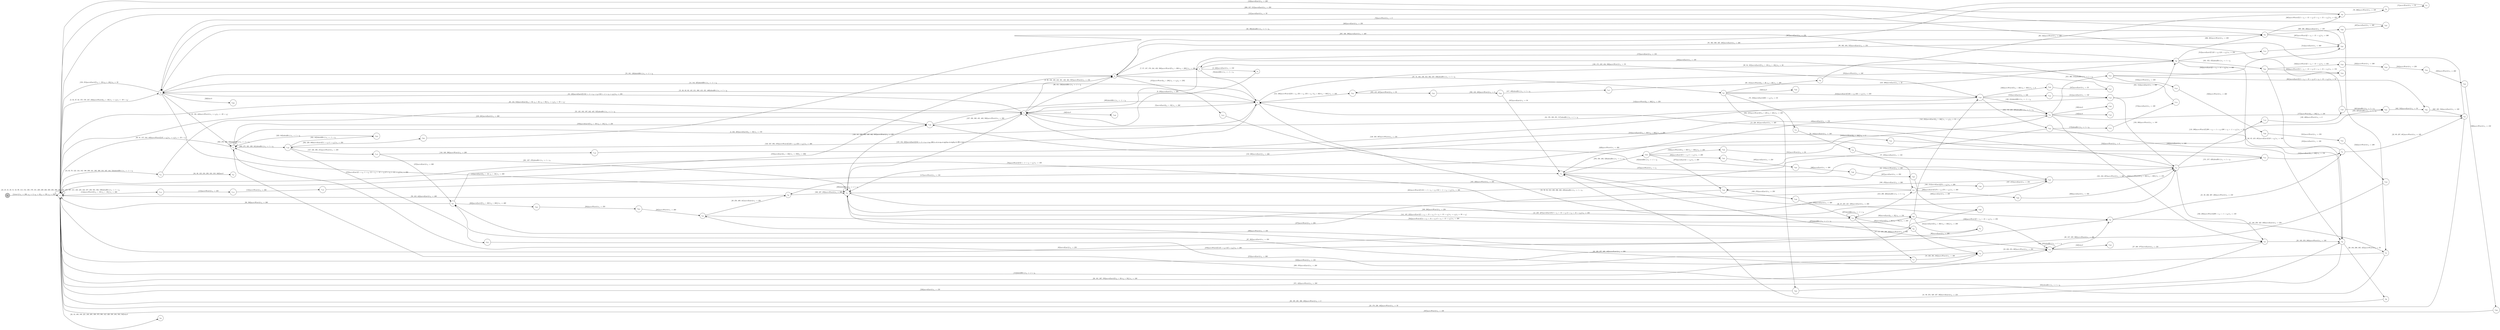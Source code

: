 digraph EFSM{
  graph [rankdir="LR", fontname="Latin Modern Math"];
  node [color="black", fillcolor="white", shape="circle", style="filled", fontname="Latin Modern Math"];
  edge [fontname="Latin Modern Math"];

  s0[fillcolor="gray", label=<s<sub>0</sub>>];
  s1[label=<s<sub>1</sub>>];
  s2[label=<s<sub>2</sub>>];
  s3[label=<s<sub>3</sub>>];
  s4[label=<s<sub>4</sub>>];
  s5[label=<s<sub>5</sub>>];
  s6[label=<s<sub>6</sub>>];
  s7[label=<s<sub>7</sub>>];
  s8[label=<s<sub>8</sub>>];
  s11[label=<s<sub>11</sub>>];
  s12[label=<s<sub>12</sub>>];
  s16[label=<s<sub>16</sub>>];
  s17[label=<s<sub>17</sub>>];
  s18[label=<s<sub>18</sub>>];
  s19[label=<s<sub>19</sub>>];
  s20[label=<s<sub>20</sub>>];
  s21[label=<s<sub>21</sub>>];
  s22[label=<s<sub>22</sub>>];
  s27[label=<s<sub>27</sub>>];
  s28[label=<s<sub>28</sub>>];
  s29[label=<s<sub>29</sub>>];
  s32[label=<s<sub>32</sub>>];
  s39[label=<s<sub>39</sub>>];
  s41[label=<s<sub>41</sub>>];
  s44[label=<s<sub>44</sub>>];
  s47[label=<s<sub>47</sub>>];
  s48[label=<s<sub>48</sub>>];
  s49[label=<s<sub>49</sub>>];
  s54[label=<s<sub>54</sub>>];
  s60[label=<s<sub>60</sub>>];
  s61[label=<s<sub>61</sub>>];
  s64[label=<s<sub>64</sub>>];
  s67[label=<s<sub>67</sub>>];
  s68[label=<s<sub>68</sub>>];
  s69[label=<s<sub>69</sub>>];
  s70[label=<s<sub>70</sub>>];
  s71[label=<s<sub>71</sub>>];
  s75[label=<s<sub>75</sub>>];
  s76[label=<s<sub>76</sub>>];
  s77[label=<s<sub>77</sub>>];
  s91[label=<s<sub>91</sub>>];
  s95[label=<s<sub>95</sub>>];
  s97[label=<s<sub>97</sub>>];
  s106[label=<s<sub>106</sub>>];
  s107[label=<s<sub>107</sub>>];
  s108[label=<s<sub>108</sub>>];
  s109[label=<s<sub>109</sub>>];
  s114[label=<s<sub>114</sub>>];
  s115[label=<s<sub>115</sub>>];
  s116[label=<s<sub>116</sub>>];
  s119[label=<s<sub>119</sub>>];
  s120[label=<s<sub>120</sub>>];
  s126[label=<s<sub>126</sub>>];
  s138[label=<s<sub>138</sub>>];
  s140[label=<s<sub>140</sub>>];
  s146[label=<s<sub>146</sub>>];
  s147[label=<s<sub>147</sub>>];
  s148[label=<s<sub>148</sub>>];
  s149[label=<s<sub>149</sub>>];
  s151[label=<s<sub>151</sub>>];
  s163[label=<s<sub>163</sub>>];
  s164[label=<s<sub>164</sub>>];
  s173[label=<s<sub>173</sub>>];
  s174[label=<s<sub>174</sub>>];
  s199[label=<s<sub>199</sub>>];
  s204[label=<s<sub>204</sub>>];
  s207[label=<s<sub>207</sub>>];
  s246[label=<s<sub>246</sub>>];
  s247[label=<s<sub>247</sub>>];
  s272[label=<s<sub>272</sub>>];
  s276[label=<s<sub>276</sub>>];
  s283[label=<s<sub>283</sub>>];
  s284[label=<s<sub>284</sub>>];
  s299[label=<s<sub>299</sub>>];
  s315[label=<s<sub>315</sub>>];
  s322[label=<s<sub>322</sub>>];
  s326[label=<s<sub>326</sub>>];
  s331[label=<s<sub>331</sub>>];
  s332[label=<s<sub>332</sub>>];
  s333[label=<s<sub>333</sub>>];
  s334[label=<s<sub>334</sub>>];
  s335[label=<s<sub>335</sub>>];
  s336[label=<s<sub>336</sub>>];
  s353[label=<s<sub>353</sub>>];
  s354[label=<s<sub>354</sub>>];
  s355[label=<s<sub>355</sub>>];
  s356[label=<s<sub>356</sub>>];
  s361[label=<s<sub>361</sub>>];
  s369[label=<s<sub>369</sub>>];
  s383[label=<s<sub>383</sub>>];
  s401[label=<s<sub>401</sub>>];
  s417[label=<s<sub>417</sub>>];
  s446[label=<s<sub>446</sub>>];
  s467[label=<s<sub>467</sub>>];
  s474[label=<s<sub>474</sub>>];
  s494[label=<s<sub>494</sub>>];
  s495[label=<s<sub>495</sub>>];
  s496[label=<s<sub>496</sub>>];
  s497[label=<s<sub>497</sub>>];
  s498[label=<s<sub>498</sub>>];
  s510[label=<s<sub>510</sub>>];
  s513[label=<s<sub>513</sub>>];
  s519[label=<s<sub>519</sub>>];
  s520[label=<s<sub>520</sub>>];
  s521[label=<s<sub>521</sub>>];
  s522[label=<s<sub>522</sub>>];
  s528[label=<s<sub>528</sub>>];
  s530[label=<s<sub>530</sub>>];
  s531[label=<s<sub>531</sub>>];

  s0->s1[label=<<i> [1]start:2/o<sub>1</sub> := 200, o<sub>2</sub> := 3, o<sub>3</sub> := 0&#91;r<sub>3</sub> := 150, r<sub>2</sub> := 250&#93;</i>>];
  s4->s5[label=<<i> [5]moveEast:0&#91;r<sub>3</sub> &gt; -50&#93;/o<sub>1</sub> := 200</i>>];
  s7->s8[label=<<i> [8, 249]moveEast:0/o<sub>1</sub> := 150</i>>];
  s8->s5[label=<<i> [9, 250]moveEast:0/o<sub>1</sub> := 200</i>>];
  s5->s2[label=<<i> [10, 128]moveEast:0&#91;!(152 &gt; -1 &times; r<sub>3</sub> + r<sub>2</sub>&or;152 &gt; -1 &times; r<sub>3</sub> + r<sub>2</sub>)&#93;/o<sub>1</sub> := 250</i>>];
  s2->s11[label=<<i> [11]moveEast:0&#91;r<sub>3</sub> &gt; -50, r<sub>3</sub> &gt; -50&#93;/o<sub>1</sub> := 300</i>>];
  s11->s12[label=<<i> [12, 228, 427]moveEast:0&#91;!(2 &times; r<sub>3</sub> &gt; -51 + r<sub>2</sub>&or;2 &times; r<sub>3</sub> &gt; -51 + r<sub>2</sub>)&#93;/o<sub>1</sub> := 350</i>>];
  s4->s2[label=<<i> [14, 144, 325]shieldHit:1/o<sub>1</sub> := -1 + i<sub>0</sub></i>>];
  s12->s5[label=<<i> [43]shieldHit:1/o<sub>1</sub> := -1 + i<sub>0</sub></i>>];
  s44->s41[label=<<i> [45]moveEast:0/o<sub>1</sub> := 150</i>>];
  s41->s20[label=<<i> [46, 87, 255, 421, 438]moveEast:0/o<sub>1</sub> := 200</i>>];
  s7->s4[label=<<i> [58]shieldHit:1/o<sub>1</sub> := -1 + i<sub>0</sub></i>>];
  s16->s60[label=<<i> [60]moveEast:0&#91;r<sub>3</sub> &gt; 50&#93;/o<sub>1</sub> := 150</i>>];
  s60->s61[label=<<i> [61]moveEast:0&#91;!(r<sub>2</sub> &gt; 302&or;r<sub>2</sub> &gt; 302)&#93;/o<sub>1</sub> := 200</i>>];
  s61->s1[label=<<i> [62]moveEast:0/o<sub>1</sub> := 250</i>>];
  s67->s68[label=<<i> [68, 131]moveWest:0&#91;r<sub>3</sub> &gt; 49, r<sub>3</sub> &gt; 49&#93;/o<sub>1</sub> := 200</i>>];
  s68->s69[label=<<i> [69, 132]moveWest:0/o<sub>1</sub> := 150</i>>];
  s69->s70[label=<<i> [70, 366]moveWest:0/o<sub>1</sub> := 100</i>>];
  s70->s71[label=<<i> [71]moveWest:0/o<sub>1</sub> := 50</i>>];
  s71->s2[label=<<i> [72]moveWest:0/o<sub>1</sub> := 0</i>>];
  s2->s6[label=<<i> [73, 101, 129]shieldHit:1/o<sub>1</sub> := -1 + i<sub>0</sub></i>>];
  s67->s75[label=<<i> [75, 103]moveEast:0&#91;301 &gt; r<sub>2</sub>&#93;/o<sub>1</sub> := 50</i>>];
  s75->s76[label=<<i> [76, 104]moveEast:0/o<sub>1</sub> := 100</i>>];
  s76->s77[label=<<i> [77, 105]moveEast:0/o<sub>1</sub> := 150</i>>];
  s77->s1[label=<<i> [78]moveWest:0&#91;152 &gt; -1 &times; r<sub>3</sub> + r<sub>2</sub>&#93;/o<sub>1</sub> := 100</i>>];
  s4->s39[label=<<i> [39, 84, 452]moveEast:0&#91;!(r<sub>3</sub> &gt; -50&or;r<sub>3</sub> &gt; -50)&#93;/o<sub>1</sub> := 50</i>>];
  s39->s28[label=<<i> [40, 85, 419, 491]moveEast:0&#91;123 &gt; r<sub>3</sub>&#93;/o<sub>1</sub> := 100</i>>];
  s20->s21[label=<<i> [21, 88, 236, 307, 480]moveWest:0/o<sub>1</sub> := 150</i>>];
  s21->s22[label=<<i> [22, 89, 237, 481]moveWest:0/o<sub>1</sub> := 100</i>>];
  s91->s2[label=<<i> [92, 392]alienHit:1/o<sub>1</sub> := 1 + i<sub>0</sub></i>>];
  s16->s95[label=<<i> [95]moveEast:0&#91;!(r<sub>3</sub> &gt; 50&or;r<sub>3</sub> &gt; 50)&#93;/o<sub>1</sub> := 250</i>>];
  s95->s18[label=<<i> [96]moveEast:0/o<sub>1</sub> := 300</i>>];
  s18->s97[label=<<i> [97, 282]moveEast:0/o<sub>1</sub> := 350</i>>];
  s97->s1[label=<<i> [98, 500]moveWest:0/o<sub>1</sub> := 300</i>>];
  s77->s106[label=<<i> [106, 214]moveEast:0&#91;274 &gt; r<sub>2</sub>&#93;/o<sub>1</sub> := 200</i>>];
  s106->s107[label=<<i> [107, 215]moveEast:0/o<sub>1</sub> := 250</i>>];
  s107->s108[label=<<i> [108, 476]moveEast:0/o<sub>1</sub> := 300</i>>];
  s108->s109[label=<<i> [109, 278]moveEast:0/o<sub>1</sub> := 350</i>>];
  s109->s16[label=<<i> [110, 279]moveEast:0/o<sub>1</sub> := 400</i>>];
  s16->s17[label=<<i> [17, 111, 231, 280, 303]moveWest:0/o<sub>1</sub> := 350</i>>];
  s17->s1[label=<<i> [112]shieldHit:1/o<sub>1</sub> := -1 + i<sub>0</sub></i>>];
  s1->s114[label=<<i> [114]moveWest:0&#91;!(r<sub>3</sub> &gt; -50&or;r<sub>3</sub> &gt; -50)&#93;/o<sub>1</sub> := 300</i>>];
  s114->s115[label=<<i> [115]moveWest:0/o<sub>1</sub> := 250</i>>];
  s115->s116[label=<<i> [116]moveWest:0/o<sub>1</sub> := 200</i>>];
  s116->s41[label=<<i> [117]moveWest:0/o<sub>1</sub> := 150</i>>];
  s41->s12[label=<<i> [42, 118]moveWest:0/o<sub>1</sub> := 100</i>>];
  s12->s119[label=<<i> [119, 399]moveWest:0&#91;!(299 &gt; r<sub>2</sub> + -1 &times; r<sub>3</sub>&or;299 &gt; r<sub>2</sub> + -1 &times; r<sub>3</sub>)&#93;/o<sub>1</sub> := 50</i>>];
  s119->s120[label=<<i> [120, 400]moveWest:0/o<sub>1</sub> := 0</i>>];
  s120->s1[label=<<i> [121]moveEast:0/o<sub>1</sub> := 50</i>>];
  s1->s5[label=<<i> [65, 124, 516]moveEast:0&#91;r<sub>3</sub> &gt; 50, r<sub>3</sub> &gt; 50, r<sub>3</sub> &gt; 50&#93;/o<sub>1</sub> := r<sub>2</sub>&#91;r<sub>2</sub> := 50 + r<sub>2</sub>&#93;</i>>];
  s69->s1[label=<<i> [133]moveEast:0/o<sub>1</sub> := 200</i>>];
  s44->s140[label=<<i> [140]lose:0</i>>];
  s60->s138[label=<<i> [142, 224]moveEast:0&#91;r<sub>2</sub> &gt; 302&#93;/o<sub>1</sub> := r<sub>2</sub>&#91;r<sub>2</sub> := 50 + r<sub>2</sub>&#93;</i>>];
  s138->s4[label=<<i> [143]moveWest:0&#91;r<sub>2</sub> &gt; 302&#93;/o<sub>1</sub> := 350</i>>];
  s149->s12[label=<<i> [150, 398]moveWest:0/o<sub>1</sub> := 100</i>>];
  s151->s21[label=<<i> [152]moveEast:0&#91;r<sub>2</sub> &gt; 302&#93;/o<sub>1</sub> := 150</i>>];
  s21->s1[label=<<i> [153, 308]moveEast:0/o<sub>1</sub> := 200</i>>];
  s3->s1[label=<<i> [36, 81, 157, 344, 449]moveWest:0&#91;145 &gt; r<sub>3</sub>&#93;/o<sub>1</sub> := r<sub>3</sub>&#91;r<sub>3</sub> := -50 + r<sub>3</sub>&#93;</i>>];
  s2->s1[label=<<i> [159, 374]moveEast:0&#91;!(r<sub>3</sub> &gt; -50&or;r<sub>3</sub> &gt; -50)&#93;/o<sub>1</sub> := 50</i>>];
  s19->s19[label=<<i> [162, 234]alienHit:1/o<sub>1</sub> := 1 + i<sub>0</sub></i>>];
  s19->s163[label=<<i> [163]win:0</i>>];
  s164->s49[label=<<i> [165, 226]moveWest:0/o<sub>1</sub> := 350</i>>];
  s138->s164[label=<<i> [164, 172, 225, 435]alienHit:1/o<sub>1</sub> := 1 + i<sub>0</sub></i>>];
  s164->s173[label=<<i> [173]alienHit:1/o<sub>1</sub> := 1 + i<sub>0</sub></i>>];
  s173->s174[label=<<i> [174]moveEast:0/o<sub>1</sub> := 100</i>>];
  s174->s5[label=<<i> [175]moveEast:0/o<sub>1</sub> := 150</i>>];
  s44->s22[label=<<i> [177]moveWest:0&#91;r<sub>2</sub> &gt; 302&#93;/o<sub>1</sub> := 100</i>>];
  s22->s1[label=<<i> [23, 178, 238, 482]moveWest:0/o<sub>1</sub> := 50</i>>];
  s60->s19[label=<<i> [186]moveWest:0&#91;2 &times; r<sub>3</sub> &gt; -51 + r<sub>2</sub>&#93;/o<sub>1</sub> := 250</i>>];
  s48->s107[label=<<i> [190, 286]moveWest:0/o<sub>1</sub> := 250</i>>];
  s12->s27[label=<<i> [192, 288]moveWest:0&#91;299 &gt; r<sub>2</sub> + -1 &times; r<sub>3</sub>&#93;/o<sub>1</sub> := 150</i>>];
  s44->s199[label=<<i> [199]win:0</i>>];
  s11->s11[label=<<i> [200]shieldHit:1/o<sub>1</sub> := -1 + i<sub>0</sub></i>>];
  s3->s3[label=<<i> [202, 270, 320, 340]shieldHit:1/o<sub>1</sub> := -1 + i<sub>0</sub></i>>];
  s39->s91[label=<<i> [206, 391]moveWest:0/o<sub>1</sub> := 350</i>>];
  s91->s207[label=<<i> [207]moveWest:0&#91;2 &times; r<sub>3</sub> &gt; -51 + r<sub>2</sub>&#93;/o<sub>1</sub> := 300</i>>];
  s107->s12[label=<<i> [191, 216, 287]moveWest:0/o<sub>1</sub> := 200</i>>];
  s151->s126[label=<<i> [218]moveEast:0&#91;!(r<sub>2</sub> &gt; 302&or;r<sub>2</sub> &gt; 302)&#93;/o<sub>1</sub> := 250</i>>];
  s126->s1[label=<<i> [219, 261]moveEast:0/o<sub>1</sub> := 300</i>>];
  s5->s11[label=<<i> [125, 184, 222]moveEast:0&#91;152 &gt; -1 &times; r<sub>3</sub> + r<sub>2</sub>, 152 &gt; -1 &times; r<sub>3</sub> + r<sub>2</sub>&#93;/o<sub>1</sub> := r<sub>2</sub>&#91;r<sub>2</sub> := 50 + r<sub>2</sub>&#93;</i>>];
  s11->s60[label=<<i> [141, 185, 223]moveEast:0&#91;2 &times; r<sub>3</sub> &gt; -51 + r<sub>2</sub>, 2 &times; r<sub>3</sub> &gt; -51 + r<sub>2</sub>&#93;/o<sub>1</sub> := r<sub>2</sub>&#91;r<sub>2</sub> := 50 + r<sub>2</sub>&#93;</i>>];
  s49->s11[label=<<i> [166, 227, 259]moveWest:0/o<sub>1</sub> := 300</i>>];
  s12->s4[label=<<i> [13, 229, 301]moveEast:0/o<sub>1</sub> := 400</i>>];
  s19->s20[label=<<i> [20, 187, 235, 306]moveWest:0/o<sub>1</sub> := 200</i>>];
  s138->s246[label=<<i> [246]moveWest:0&#91;!(r<sub>2</sub> &gt; 302&or;r<sub>2</sub> &gt; 302)&#93;/o<sub>1</sub> := 0</i>>];
  s246->s247[label=<<i> [247]moveEast:0/o<sub>1</sub> := 50</i>>];
  s247->s7[label=<<i> [248]moveEast:0/o<sub>1</sub> := 100</i>>];
  s5->s44[label=<<i> [44, 176, 198, 251, 517]alienHit:1/o<sub>1</sub> := 1 + i<sub>0</sub></i>>];
  s44->s27[label=<<i> [252]moveWest:0&#91;!(r<sub>2</sub> &gt; 302&or;r<sub>2</sub> &gt; 302)&#93;/o<sub>1</sub> := 150</i>>];
  s27->s28[label=<<i> [28, 193, 253, 289]moveWest:0/o<sub>1</sub> := 100</i>>];
  s1->s19[label=<<i> [26, 161, 267, 376]moveEast:0&#91;!(r<sub>3</sub> &gt; 50&or;r<sub>3</sub> &gt; 50)&#93;/o<sub>1</sub> := 100</i>>];
  s19->s27[label=<<i> [27, 268, 377]moveEast:0/o<sub>1</sub> := 150</i>>];
  s27->s3[label=<<i> [269, 378]moveEast:0/o<sub>1</sub> := 200</i>>];
  s146->s272[label=<<i> [272]moveEast:0&#91;1 &gt; r<sub>3</sub>, 1 &gt; r<sub>3</sub>, !(2 &times; r<sub>3</sub> &gt; -51 + r<sub>2</sub>&or;2 &times; r<sub>3</sub> &gt; -51 + r<sub>2</sub>)&#93;/o<sub>1</sub> := 250</i>>];
  s272->s18[label=<<i> [273]moveEast:0/o<sub>1</sub> := 300</i>>];
  s19->s41[label=<<i> [275]shieldHit:1/o<sub>1</sub> := -1 + i<sub>0</sub></i>>];
  s276->s108[label=<<i> [277]moveEast:0&#91;1 &gt; r<sub>3</sub>&#93;/o<sub>1</sub> := 300</i>>];
  s97->s283[label=<<i> [283]moveEast:0&#91;!(r<sub>2</sub> &gt; 302&or;r<sub>2</sub> &gt; 302)&#93;/o<sub>1</sub> := 400</i>>];
  s283->s284[label=<<i> [284]moveWest:0/o<sub>1</sub> := 350</i>>];
  s284->s48[label=<<i> [285]moveWest:0/o<sub>1</sub> := 300</i>>];
  s126->s4[label=<<i> [295]shieldHit:1/o<sub>1</sub> := -1 + i<sub>0</sub></i>>];
  s4->s16[label=<<i> [16, 59, 94, 212, 230, 296, 302, 459]alienHit:1/o<sub>1</sub> := 1 + i<sub>0</sub></i>>];
  s16->s16[label=<<i> [297]shieldHit:1/o<sub>1</sub> := -1 + i<sub>0</sub></i>>];
  s77->s299[label=<<i> [299]moveEast:0&#91;!(274 &gt; r<sub>2</sub>&or;274 &gt; r<sub>2</sub>)&#93;/o<sub>1</sub> := 300</i>>];
  s299->s12[label=<<i> [300]moveEast:0/o<sub>1</sub> := 350</i>>];
  s17->s18[label=<<i> [18, 232, 281, 304]moveWest:0/o<sub>1</sub> := 300</i>>];
  s18->s19[label=<<i> [19, 233, 274, 305]moveWest:0/o<sub>1</sub> := 250</i>>];
  s54->s64[label=<<i> [64, 80, 123, 210, 293, 310, 319, 346]lose:0</i>>];
  s5->s6[label=<<i> [66, 311, 526]shieldHit:1/o<sub>1</sub> := -1 + i<sub>0</sub></i>>];
  s67->s138[label=<<i> [313]moveEast:0&#91;!(301 &gt; r<sub>2</sub>&or;301 &gt; r<sub>2</sub>)&#93;/o<sub>1</sub> := 250</i>>];
  s138->s44[label=<<i> [139, 314]shieldHit:1/o<sub>1</sub> := -1 + i<sub>0</sub></i>>];
  s315->s207[label=<<i> [316]moveEast:0&#91;2 &times; r<sub>3</sub> &gt; -51 + r<sub>2</sub>&#93;/o<sub>1</sub> := 300</i>>];
  s207->s1[label=<<i> [208, 317, 515]moveEast:0/o<sub>1</sub> := 350</i>>];
  s146->s322[label=<<i> [322, 342]shieldHit:1/o<sub>1</sub> := -1 + i<sub>0</sub></i>>];
  s322->s3[label=<<i> [323, 343]alienHit:1/o<sub>1</sub> := 1 + i<sub>0</sub></i>>];
  s2->s326[label=<<i> [326]lose:0</i>>];
  s11->s3[label=<<i> [201, 327, 478]alienHit:1/o<sub>1</sub> := 1 + i<sub>0</sub></i>>];
  s146->s204[label=<<i> [204, 329, 389]moveEast:0&#91;!(1 &gt; r<sub>3</sub>&or;1 &gt; r<sub>3</sub>)&#93;/o<sub>1</sub> := 350</i>>];
  s204->s39[label=<<i> [205, 330, 390]moveEast:0/o<sub>1</sub> := 400</i>>];
  s331->s332[label=<<i> [332]moveWest:0&#91;2 &times; r<sub>3</sub> &gt; -51 + r<sub>2</sub>&#93;/o<sub>1</sub> := 350</i>>];
  s332->s333[label=<<i> [333]moveWest:0/o<sub>1</sub> := 300</i>>];
  s333->s334[label=<<i> [334]moveWest:0/o<sub>1</sub> := 250</i>>];
  s334->s335[label=<<i> [335]moveWest:0/o<sub>1</sub> := 200</i>>];
  s335->s336[label=<<i> [336]moveWest:0/o<sub>1</sub> := 150</i>>];
  s336->s1[label=<<i> [337]moveWest:0/o<sub>1</sub> := 100</i>>];
  s3->s146[label=<<i> [203, 271, 321, 328, 341]alienHit:1/o<sub>1</sub> := 1 + i<sub>0</sub></i>>];
  s147->s148[label=<<i> [148, 349, 396]moveWest:0/o<sub>1</sub> := 200</i>>];
  s148->s149[label=<<i> [149, 350, 397]moveWest:0/o<sub>1</sub> := 150</i>>];
  s149->s39[label=<<i> [351, 512]moveEast:0/o<sub>1</sub> := 200</i>>];
  s331->s353[label=<<i> [353]moveWest:0&#91;!(2 &times; r<sub>3</sub> &gt; -51 + r<sub>2</sub>&or;2 &times; r<sub>3</sub> &gt; -51 + r<sub>2</sub>)&#93;/o<sub>1</sub> := 150</i>>];
  s353->s354[label=<<i> [354]moveWest:0/o<sub>1</sub> := 100</i>>];
  s354->s355[label=<<i> [355, 415, 487]moveWest:0/o<sub>1</sub> := 50</i>>];
  s355->s356[label=<<i> [356, 416, 488]moveWest:0/o<sub>1</sub> := 0</i>>];
  s356->s41[label=<<i> [357]moveEast:0/o<sub>1</sub> := 50</i>>];
  s276->s44[label=<<i> [359]moveWest:0&#91;r<sub>2</sub> &gt; 302&#93;/o<sub>1</sub> := 0</i>>];
  s315->s361[label=<<i> [361]moveEast:0&#91;!(2 &times; r<sub>3</sub> &gt; -51 + r<sub>2</sub>&or;2 &times; r<sub>3</sub> &gt; -51 + r<sub>2</sub>)&#93;/o<sub>1</sub> := 50</i>>];
  s91->s69[label=<<i> [365]moveWest:0&#91;!(2 &times; r<sub>3</sub> &gt; -51 + r<sub>2</sub>&or;2 &times; r<sub>3</sub> &gt; -51 + r<sub>2</sub>)&#93;/o<sub>1</sub> := 150</i>>];
  s70->s6[label=<<i> [367]moveEast:0/o<sub>1</sub> := 150</i>>];
  s6->s91[label=<<i> [91, 364, 368, 405, 465]moveEast:0/o<sub>1</sub> := 200</i>>];
  s369->s47[label=<<i> [370, 407]alienHit:1/o<sub>1</sub> := 1 + i<sub>0</sub></i>>];
  s47->s1[label=<<i> [371, 423]moveWest:0/o<sub>1</sub> := 200</i>>];
  s3->s126[label=<<i> [379]moveEast:0&#91;!(r<sub>3</sub> &gt; -50&or;r<sub>3</sub> &gt; -50)&#93;/o<sub>1</sub> := 250</i>>];
  s126->s5[label=<<i> [127, 168, 380, 431, 463, 506]moveWest:0/o<sub>1</sub> := 200</i>>];
  s6->s67[label=<<i> [67, 74, 102, 130, 312, 382, 527, 536]alienHit:1/o<sub>1</sub> := 1 + i<sub>0</sub></i>>];
  s67->s383[label=<<i> [383, 537]moveWest:0&#91;!(r<sub>3</sub> &gt; 49&or;r<sub>3</sub> &gt; 49)&#93;/o<sub>1</sub> := 100</i>>];
  s383->s28[label=<<i> [384]alienHit:1/o<sub>1</sub> := 1 + i<sub>0</sub></i>>];
  s28->s29[label=<<i> [29, 194, 290, 385, 455]moveWest:0/o<sub>1</sub> := 50</i>>];
  s29->s1[label=<<i> [30, 195, 291, 386, 456]moveWest:0/o<sub>1</sub> := 0</i>>];
  s2->s4[label=<<i> [15, 38, 83, 93, 145, 211, 393, 413, 451, 469]alienHit:1/o<sub>1</sub> := 1 + i<sub>0</sub></i>>];
  s4->s146[label=<<i> [146, 347, 394, 470]moveWest:0&#91;!(253 &gt; r<sub>2</sub>&or;253 &gt; r<sub>2</sub>)&#93;/o<sub>1</sub> := 300</i>>];
  s146->s147[label=<<i> [147, 348, 395, 471]moveWest:0/o<sub>1</sub> := 250</i>>];
  s120->s401[label=<<i> [401]alienHit:1/o<sub>1</sub> := 1 + i<sub>0</sub></i>>];
  s401->s361[label=<<i> [402, 533]moveEast:0/o<sub>1</sub> := 50</i>>];
  s361->s22[label=<<i> [362, 403, 534]moveEast:0/o<sub>1</sub> := 100</i>>];
  s22->s6[label=<<i> [90, 363, 404, 535]moveEast:0/o<sub>1</sub> := 150</i>>];
  s4->s354[label=<<i> [414, 486]moveWest:0&#91;253 &gt; r<sub>2</sub>, 253 &gt; r<sub>2</sub>, 253 &gt; r<sub>2</sub>, !(r<sub>2</sub> &gt; 302&or;r<sub>2</sub> &gt; 302)&#93;/o<sub>1</sub> := 100</i>>];
  s356->s417[label=<<i> [417, 489]alienHit:1/o<sub>1</sub> := 1 + i<sub>0</sub></i>>];
  s417->s39[label=<<i> [418, 490]moveEast:0/o<sub>1</sub> := 50</i>>];
  s20->s47[label=<<i> [47, 188, 256, 422, 439]moveEast:0/o<sub>1</sub> := 250</i>>];
  s12->s151[label=<<i> [151, 217, 428]alienHit:1/o<sub>1</sub> := 1 + i<sub>0</sub></i>>];
  s151->s11[label=<<i> [429]moveWest:0/o<sub>1</sub> := 300</i>>];
  s6->s7[label=<<i> [7, 57, 137, 170, 244, 433, 508]moveWest:0&#91;!(r<sub>3</sub> &gt; 200&or;r<sub>3</sub> &gt; 200)&#93;/o<sub>1</sub> := 100</i>>];
  s7->s138[label=<<i> [138, 171, 245, 434, 509]moveWest:0/o<sub>1</sub> := 50</i>>];
  s164->s28[label=<<i> [436]moveEast:0/o<sub>1</sub> := 100</i>>];
  s47->s48[label=<<i> [48, 189, 257, 408, 440]moveEast:0/o<sub>1</sub> := 300</i>>];
  s48->s49[label=<<i> [49, 258, 409, 441]moveEast:0/o<sub>1</sub> := 350</i>>];
  s49->s1[label=<<i> [50, 410, 442]moveEast:0/o<sub>1</sub> := 400</i>>];
  s1->s54[label=<<i> [54, 63, 79, 122, 134, 182, 196, 209, 241, 292, 309, 318, 345, 444, 524]shieldHit:1/o<sub>1</sub> := -1 + i<sub>0</sub></i>>];
  s54->s5[label=<<i> [55, 135, 183, 197, 242, 445, 525]alienHit:1/o<sub>1</sub> := 1 + i<sub>0</sub></i>>];
  s5->s446[label=<<i> [446]win:0</i>>];
  s2->s3[label=<<i> [3, 35, 156, 448]moveWest:0/o<sub>1</sub> := r<sub>3</sub>&#91;r<sub>3</sub> := -50 + r<sub>3</sub>&#93;</i>>];
  s1->s2[label=<<i> [2, 34, 37, 82, 155, 158, 447, 450]moveWest:0&#91;r<sub>3</sub> &gt; -50&#93;/o<sub>1</sub> := r<sub>3</sub>&#91;r<sub>3</sub> := -50 + r<sub>3</sub>&#93;</i>>];
  s39->s331[label=<<i> [331, 352, 453]alienHit:1/o<sub>1</sub> := 1 + i<sub>0</sub></i>>];
  s331->s28[label=<<i> [454]moveEast:0/o<sub>1</sub> := 100</i>>];
  s16->s77[label=<<i> [213, 298, 460]alienHit:1/o<sub>1</sub> := 1 + i<sub>0</sub></i>>];
  s77->s11[label=<<i> [461]moveWest:0&#91;!(152 &gt; -1 &times; r<sub>3</sub> + r<sub>2</sub>&or;152 &gt; -1 &times; r<sub>3</sub> + r<sub>2</sub>)&#93;/o<sub>1</sub> := 300</i>>];
  s11->s126[label=<<i> [126, 167, 260, 294, 430, 462, 505]moveWest:0/o<sub>1</sub> := 250</i>>];
  s5->s6[label=<<i> [6, 56, 136, 169, 243, 381, 432, 464, 507]moveWest:0/o<sub>1</sub> := 150</i>>];
  s91->s369[label=<<i> [369, 406, 466]moveEast:0/o<sub>1</sub> := 250</i>>];
  s369->s467[label=<<i> [467]moveEast:0/o<sub>1</sub> := 300</i>>];
  s467->s2[label=<<i> [468]moveEast:0/o<sub>1</sub> := 350</i>>];
  s147->s97[label=<<i> [472]moveEast:0/o<sub>1</sub> := 300</i>>];
  s97->s6[label=<<i> [473]moveEast:0&#91;r<sub>2</sub> &gt; 302&#93;/o<sub>1</sub> := 350&#91;r<sub>3</sub> := 300&#93;</i>>];
  s6->s474[label=<<i> [474]moveWest:0&#91;r<sub>3</sub> &gt; 200&#93;/o<sub>1</sub> := r<sub>3</sub>&#91;r<sub>3</sub> := 250&#93;</i>>];
  s474->s107[label=<<i> [475]moveWest:0/o<sub>1</sub> := r<sub>3</sub></i>>];
  s108->s11[label=<<i> [477]moveWest:0/o<sub>1</sub> := 250</i>>];
  s3->s20[label=<<i> [479]moveWest:0&#91;!(145 &gt; r<sub>3</sub>&or;145 &gt; r<sub>3</sub>)&#93;/o<sub>1</sub> := 200</i>>];
  s3->s4[label=<<i> [4, 324, 485]moveEast:0&#91;r<sub>3</sub> &gt; -50&#93;/o<sub>1</sub> := 150</i>>];
  s28->s41[label=<<i> [41, 86, 254, 420, 437, 492]moveEast:0/o<sub>1</sub> := 150</i>>];
  s276->s494[label=<<i> [494]moveEast:0&#91;!(1 &gt; r<sub>3</sub>&or;1 &gt; r<sub>3</sub>)&#93;/o<sub>1</sub> := 200</i>>];
  s494->s495[label=<<i> [495]moveEast:0/o<sub>1</sub> := 250</i>>];
  s495->s496[label=<<i> [496]moveEast:0/o<sub>1</sub> := 300</i>>];
  s496->s497[label=<<i> [497]moveEast:0/o<sub>1</sub> := 350</i>>];
  s497->s498[label=<<i> [498]moveEast:0/o<sub>1</sub> := 400</i>>];
  s498->s97[label=<<i> [499]moveWest:0/o<sub>1</sub> := 350</i>>];
  s1->s1[label=<<i> [24, 25, 31, 33, 51, 52, 99, 113, 154, 160, 179, 181, 220, 239, 262, 263, 264, 266, 338, 372, 375, 387, 411, 424, 425, 443, 457, 483, 501, 502, 539]alienHit:1/o<sub>1</sub> := 1 + i<sub>0</sub></i>>];
  s1->s32[label=<<i> [32, 53, 100, 180, 221, 240, 265, 339, 373, 388, 412, 426, 458, 484, 503, 540]win:0</i>>];
  s60->s11[label=<<i> [504]moveWest:0&#91;!(2 &times; r<sub>3</sub> &gt; -51 + r<sub>2</sub>&or;2 &times; r<sub>3</sub> &gt; -51 + r<sub>2</sub>)&#93;/o<sub>1</sub> := 300</i>>];
  s138->s510[label=<<i> [510]moveEast:0/o<sub>1</sub> := 100</i>>];
  s510->s149[label=<<i> [511]moveEast:0/o<sub>1</sub> := 150</i>>];
  s39->s513[label=<<i> [513]moveEast:0&#91;!(123 &gt; r<sub>3</sub>&or;123 &gt; r<sub>3</sub>)&#93;/o<sub>1</sub> := 250</i>>];
  s513->s207[label=<<i> [514]moveEast:0/o<sub>1</sub> := 300</i>>];
  s44->s315[label=<<i> [315, 360, 518]alienHit:1/o<sub>1</sub> := 1 + i<sub>0</sub></i>>];
  s315->s519[label=<<i> [519]moveWest:0/o<sub>1</sub> := 350</i>>];
  s519->s520[label=<<i> [520]moveWest:0/o<sub>1</sub> := 300</i>>];
  s520->s521[label=<<i> [521]moveWest:0/o<sub>1</sub> := 250</i>>];
  s521->s522[label=<<i> [522]moveWest:0/o<sub>1</sub> := 200</i>>];
  s522->s1[label=<<i> [523]moveWest:0/o<sub>1</sub> := 150</i>>];
  s67->s528[label=<<i> [528]win:0</i>>];
  s41->s276[label=<<i> [276, 358, 493, 529]alienHit:1/o<sub>1</sub> := 1 + i<sub>0</sub></i>>];
  s276->s530[label=<<i> [530]moveWest:0&#91;!(r<sub>2</sub> &gt; 302&or;r<sub>2</sub> &gt; 302)&#93;/o<sub>1</sub> := 100</i>>];
  s530->s531[label=<<i> [531]moveWest:0/o<sub>1</sub> := 50</i>>];
  s531->s401[label=<<i> [532]moveWest:0/o<sub>1</sub> := 0</i>>];
  s383->s1[label=<<i> [538]moveEast:0/o<sub>1</sub> := 150</i>>];
}